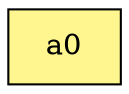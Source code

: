 digraph G {
rankdir=BT;ranksep="2.0";
"a0" [shape=record,fillcolor=khaki1,style=filled,label="{a0}"];
}